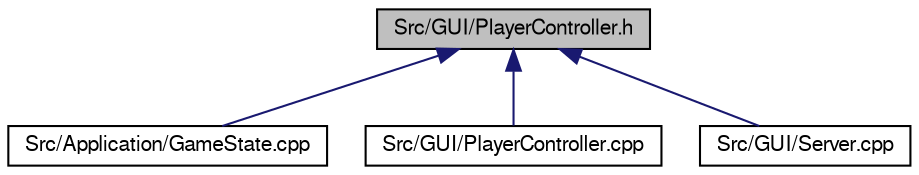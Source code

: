 digraph "Src/GUI/PlayerController.h"
{
  edge [fontname="FreeSans",fontsize="10",labelfontname="FreeSans",labelfontsize="10"];
  node [fontname="FreeSans",fontsize="10",shape=record];
  Node1 [label="Src/GUI/PlayerController.h",height=0.2,width=0.4,color="black", fillcolor="grey75", style="filled", fontcolor="black"];
  Node1 -> Node2 [dir="back",color="midnightblue",fontsize="10",style="solid",fontname="FreeSans"];
  Node2 [label="Src/Application/GameState.cpp",height=0.2,width=0.4,color="black", fillcolor="white", style="filled",URL="$_game_state_8cpp.html",tooltip="Contiene la implementación del estado de juego. "];
  Node1 -> Node3 [dir="back",color="midnightblue",fontsize="10",style="solid",fontname="FreeSans"];
  Node3 [label="Src/GUI/PlayerController.cpp",height=0.2,width=0.4,color="black", fillcolor="white", style="filled",URL="$_player_controller_8cpp.html",tooltip="Contiene la implementaciï¿œn de la clase CPlayerController. "];
  Node1 -> Node4 [dir="back",color="midnightblue",fontsize="10",style="solid",fontname="FreeSans"];
  Node4 [label="Src/GUI/Server.cpp",height=0.2,width=0.4,color="black", fillcolor="white", style="filled",URL="$_g_u_i_2_server_8cpp_source.html"];
}

